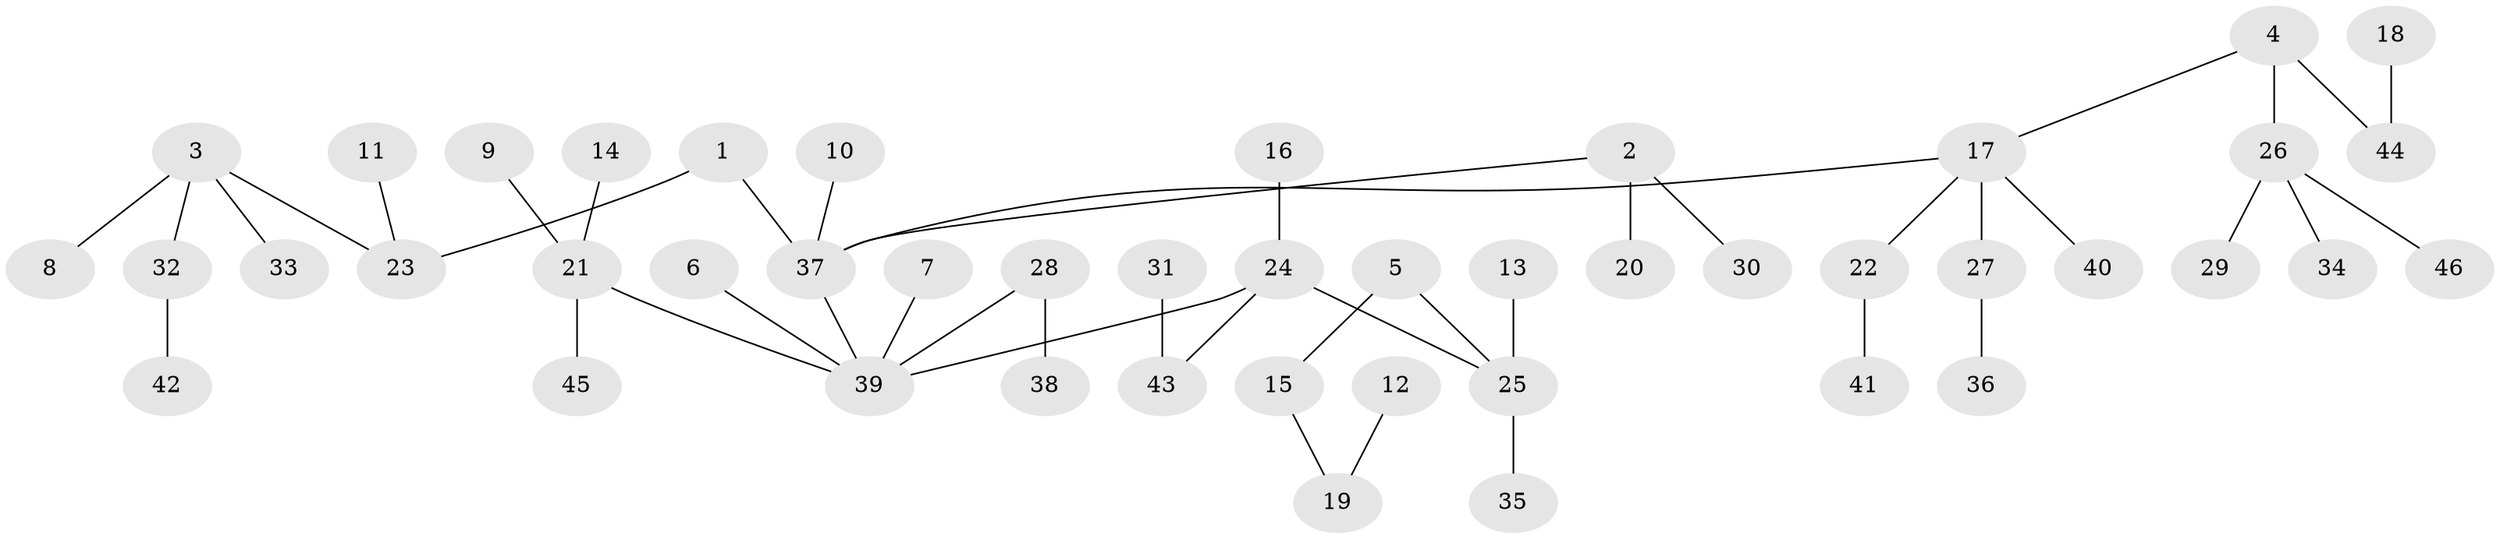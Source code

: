 // original degree distribution, {5: 0.043478260869565216, 4: 0.07608695652173914, 7: 0.010869565217391304, 3: 0.14130434782608695, 2: 0.22826086956521738, 1: 0.5}
// Generated by graph-tools (version 1.1) at 2025/26/03/09/25 03:26:31]
// undirected, 46 vertices, 45 edges
graph export_dot {
graph [start="1"]
  node [color=gray90,style=filled];
  1;
  2;
  3;
  4;
  5;
  6;
  7;
  8;
  9;
  10;
  11;
  12;
  13;
  14;
  15;
  16;
  17;
  18;
  19;
  20;
  21;
  22;
  23;
  24;
  25;
  26;
  27;
  28;
  29;
  30;
  31;
  32;
  33;
  34;
  35;
  36;
  37;
  38;
  39;
  40;
  41;
  42;
  43;
  44;
  45;
  46;
  1 -- 23 [weight=1.0];
  1 -- 37 [weight=1.0];
  2 -- 20 [weight=1.0];
  2 -- 30 [weight=1.0];
  2 -- 37 [weight=1.0];
  3 -- 8 [weight=1.0];
  3 -- 23 [weight=1.0];
  3 -- 32 [weight=1.0];
  3 -- 33 [weight=1.0];
  4 -- 17 [weight=1.0];
  4 -- 26 [weight=1.0];
  4 -- 44 [weight=1.0];
  5 -- 15 [weight=1.0];
  5 -- 25 [weight=1.0];
  6 -- 39 [weight=1.0];
  7 -- 39 [weight=1.0];
  9 -- 21 [weight=1.0];
  10 -- 37 [weight=1.0];
  11 -- 23 [weight=1.0];
  12 -- 19 [weight=1.0];
  13 -- 25 [weight=1.0];
  14 -- 21 [weight=1.0];
  15 -- 19 [weight=1.0];
  16 -- 24 [weight=1.0];
  17 -- 22 [weight=1.0];
  17 -- 27 [weight=1.0];
  17 -- 37 [weight=1.0];
  17 -- 40 [weight=1.0];
  18 -- 44 [weight=1.0];
  21 -- 39 [weight=1.0];
  21 -- 45 [weight=1.0];
  22 -- 41 [weight=1.0];
  24 -- 25 [weight=1.0];
  24 -- 39 [weight=1.0];
  24 -- 43 [weight=1.0];
  25 -- 35 [weight=1.0];
  26 -- 29 [weight=1.0];
  26 -- 34 [weight=1.0];
  26 -- 46 [weight=1.0];
  27 -- 36 [weight=1.0];
  28 -- 38 [weight=1.0];
  28 -- 39 [weight=1.0];
  31 -- 43 [weight=1.0];
  32 -- 42 [weight=1.0];
  37 -- 39 [weight=1.0];
}

